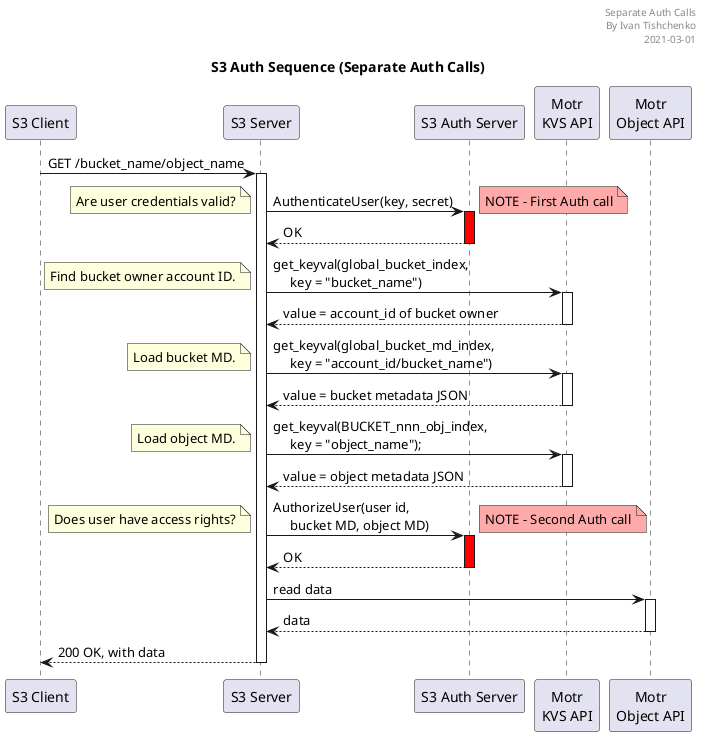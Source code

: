 @startuml

header Separate Auth Calls\n By Ivan Tishchenko\n2021-03-01
title S3 Auth Sequence (Separate Auth Calls)

participant "S3 Client" as client
participant "S3 Server" as server
participant "S3 Auth Server" as auth
participant "Motr\nKVS API" as kvs
participant "Motr\nObject API" as object

autoactivate on

client -> server: GET /bucket_name/object_name

server -> auth #red: AuthenticateUser(key, secret)
note left: Are user credentials valid?
note right #FFAAAA: NOTE - First Auth call
auth --> server: OK

server -> kvs: get_keyval(global_bucket_index,\n     key = "bucket_name")
note left: Find bucket owner account ID.
kvs --> server: value = account_id of bucket owner

server -> kvs: get_keyval(global_bucket_md_index,\n     key = "account_id/bucket_name")
note left: Load bucket MD.
kvs --> server: value = bucket metadata JSON

server -> kvs: get_keyval(BUCKET_nnn_obj_index,\n     key = "object_name");
note left: Load object MD.
kvs --> server: value = object metadata JSON

server -> auth #red: AuthorizeUser(user id,\n     bucket MD, object MD)
note left: Does user have access rights?
note right #FFAAAA: NOTE - Second Auth call
auth --> server: OK

server -> object: read data
object --> server: data

server --> client: 200 OK, with data

@enduml
